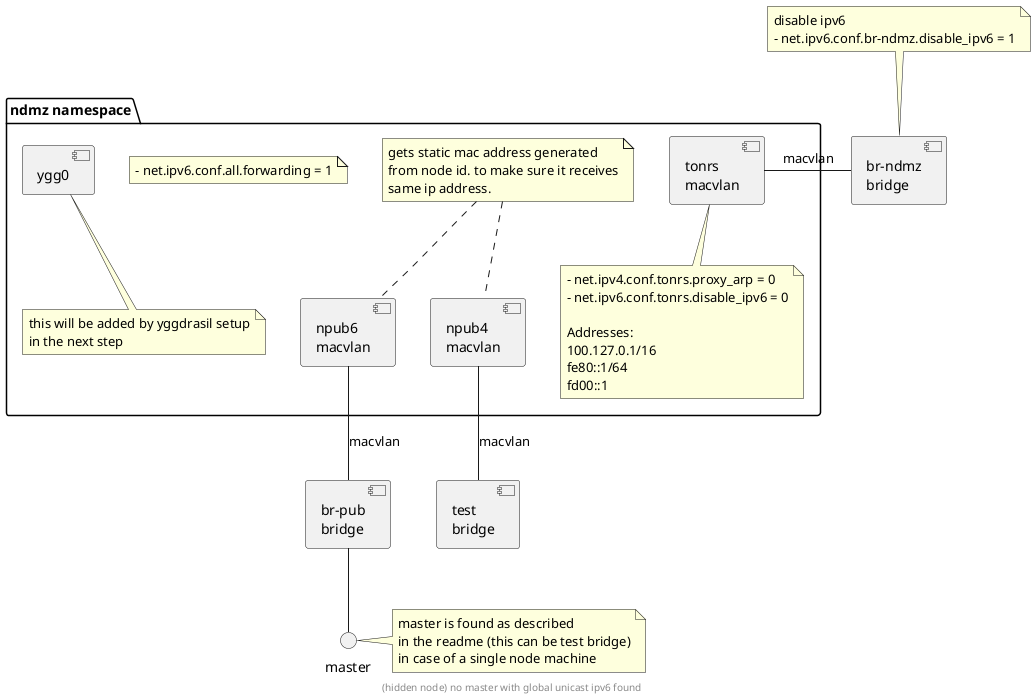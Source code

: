 @startuml
[test\nbridge] as test
[br-pub\nbridge] as brpub
[br-ndmz\nbridge] as brndmz
note top of brndmz
disable ipv6
- net.ipv6.conf.br-ndmz.disable_ipv6 = 1
end note
' brpub -left- test : veth pair\n(totest)
brpub -down- master
note right of master
master is found as described
in the readme (this can be test bridge)
in case of a single node machine
end note

package "ndmz namespace" {
    [tonrs\nmacvlan] as tonrs
    note bottom of tonrs
    - net.ipv4.conf.tonrs.proxy_arp = 0
    - net.ipv6.conf.tonrs.disable_ipv6 = 0

    Addresses:
    100.127.0.1/16
    fe80::1/64
    fd00::1
    end note
    tonrs - brndmz: macvlan

    [npub6\nmacvlan] as npub6
    npub6 -down- brpub: macvlan

    [npub4\nmacvlan] as npub4
    npub4 -down- test: macvlan

    note as MAC
    gets static mac address generated
    from node id. to make sure it receives
    same ip address.
    end note

    MAC .. npub4
    MAC .. npub6

    note as setup
    - net.ipv6.conf.all.forwarding = 1
    end note

    [ygg0]
    note bottom of ygg0
    this will be added by yggdrasil setup
    in the next step
    end note
}

footer (hidden node) no master with global unicast ipv6 found
@enduml
